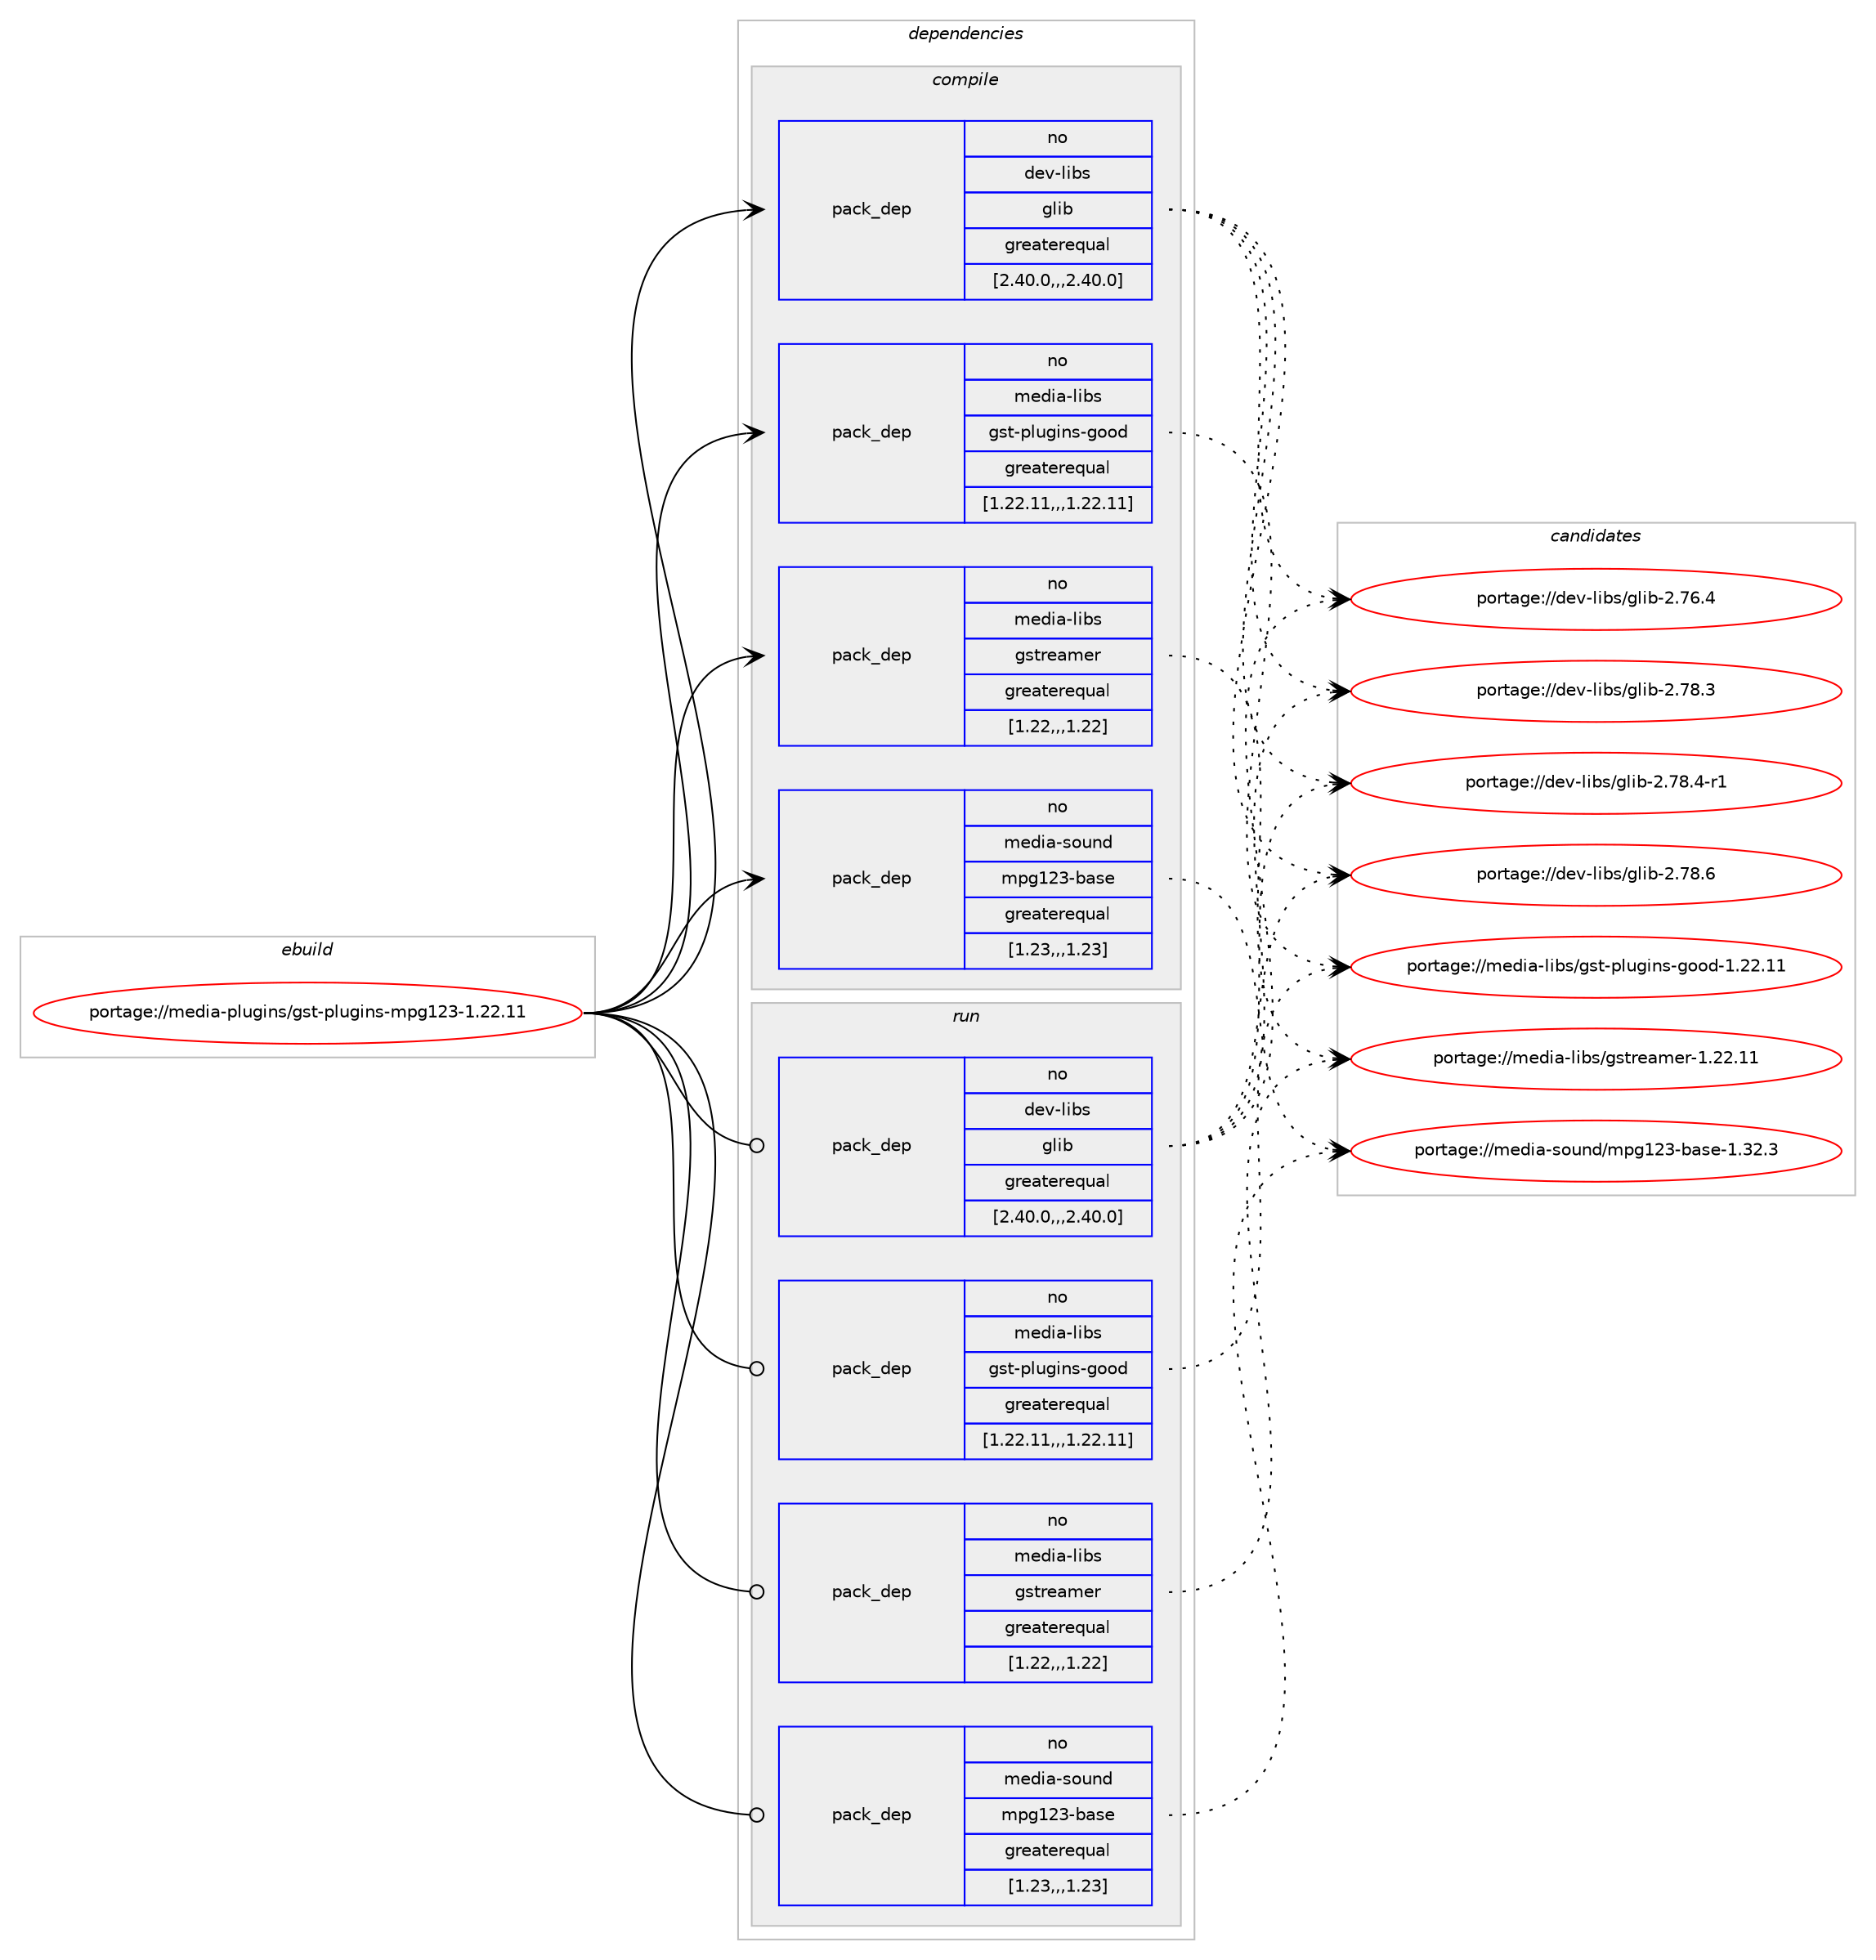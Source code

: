 digraph prolog {

# *************
# Graph options
# *************

newrank=true;
concentrate=true;
compound=true;
graph [rankdir=LR,fontname=Helvetica,fontsize=10,ranksep=1.5];#, ranksep=2.5, nodesep=0.2];
edge  [arrowhead=vee];
node  [fontname=Helvetica,fontsize=10];

# **********
# The ebuild
# **********

subgraph cluster_leftcol {
color=gray;
rank=same;
label=<<i>ebuild</i>>;
id [label="portage://media-plugins/gst-plugins-mpg123-1.22.11", color=red, width=4, href="../media-plugins/gst-plugins-mpg123-1.22.11.svg"];
}

# ****************
# The dependencies
# ****************

subgraph cluster_midcol {
color=gray;
label=<<i>dependencies</i>>;
subgraph cluster_compile {
fillcolor="#eeeeee";
style=filled;
label=<<i>compile</i>>;
subgraph pack222227 {
dependency301215 [label=<<TABLE BORDER="0" CELLBORDER="1" CELLSPACING="0" CELLPADDING="4" WIDTH="220"><TR><TD ROWSPAN="6" CELLPADDING="30">pack_dep</TD></TR><TR><TD WIDTH="110">no</TD></TR><TR><TD>dev-libs</TD></TR><TR><TD>glib</TD></TR><TR><TD>greaterequal</TD></TR><TR><TD>[2.40.0,,,2.40.0]</TD></TR></TABLE>>, shape=none, color=blue];
}
id:e -> dependency301215:w [weight=20,style="solid",arrowhead="vee"];
subgraph pack222228 {
dependency301216 [label=<<TABLE BORDER="0" CELLBORDER="1" CELLSPACING="0" CELLPADDING="4" WIDTH="220"><TR><TD ROWSPAN="6" CELLPADDING="30">pack_dep</TD></TR><TR><TD WIDTH="110">no</TD></TR><TR><TD>media-libs</TD></TR><TR><TD>gst-plugins-good</TD></TR><TR><TD>greaterequal</TD></TR><TR><TD>[1.22.11,,,1.22.11]</TD></TR></TABLE>>, shape=none, color=blue];
}
id:e -> dependency301216:w [weight=20,style="solid",arrowhead="vee"];
subgraph pack222229 {
dependency301217 [label=<<TABLE BORDER="0" CELLBORDER="1" CELLSPACING="0" CELLPADDING="4" WIDTH="220"><TR><TD ROWSPAN="6" CELLPADDING="30">pack_dep</TD></TR><TR><TD WIDTH="110">no</TD></TR><TR><TD>media-libs</TD></TR><TR><TD>gstreamer</TD></TR><TR><TD>greaterequal</TD></TR><TR><TD>[1.22,,,1.22]</TD></TR></TABLE>>, shape=none, color=blue];
}
id:e -> dependency301217:w [weight=20,style="solid",arrowhead="vee"];
subgraph pack222230 {
dependency301218 [label=<<TABLE BORDER="0" CELLBORDER="1" CELLSPACING="0" CELLPADDING="4" WIDTH="220"><TR><TD ROWSPAN="6" CELLPADDING="30">pack_dep</TD></TR><TR><TD WIDTH="110">no</TD></TR><TR><TD>media-sound</TD></TR><TR><TD>mpg123-base</TD></TR><TR><TD>greaterequal</TD></TR><TR><TD>[1.23,,,1.23]</TD></TR></TABLE>>, shape=none, color=blue];
}
id:e -> dependency301218:w [weight=20,style="solid",arrowhead="vee"];
}
subgraph cluster_compileandrun {
fillcolor="#eeeeee";
style=filled;
label=<<i>compile and run</i>>;
}
subgraph cluster_run {
fillcolor="#eeeeee";
style=filled;
label=<<i>run</i>>;
subgraph pack222231 {
dependency301219 [label=<<TABLE BORDER="0" CELLBORDER="1" CELLSPACING="0" CELLPADDING="4" WIDTH="220"><TR><TD ROWSPAN="6" CELLPADDING="30">pack_dep</TD></TR><TR><TD WIDTH="110">no</TD></TR><TR><TD>dev-libs</TD></TR><TR><TD>glib</TD></TR><TR><TD>greaterequal</TD></TR><TR><TD>[2.40.0,,,2.40.0]</TD></TR></TABLE>>, shape=none, color=blue];
}
id:e -> dependency301219:w [weight=20,style="solid",arrowhead="odot"];
subgraph pack222232 {
dependency301220 [label=<<TABLE BORDER="0" CELLBORDER="1" CELLSPACING="0" CELLPADDING="4" WIDTH="220"><TR><TD ROWSPAN="6" CELLPADDING="30">pack_dep</TD></TR><TR><TD WIDTH="110">no</TD></TR><TR><TD>media-libs</TD></TR><TR><TD>gst-plugins-good</TD></TR><TR><TD>greaterequal</TD></TR><TR><TD>[1.22.11,,,1.22.11]</TD></TR></TABLE>>, shape=none, color=blue];
}
id:e -> dependency301220:w [weight=20,style="solid",arrowhead="odot"];
subgraph pack222233 {
dependency301221 [label=<<TABLE BORDER="0" CELLBORDER="1" CELLSPACING="0" CELLPADDING="4" WIDTH="220"><TR><TD ROWSPAN="6" CELLPADDING="30">pack_dep</TD></TR><TR><TD WIDTH="110">no</TD></TR><TR><TD>media-libs</TD></TR><TR><TD>gstreamer</TD></TR><TR><TD>greaterequal</TD></TR><TR><TD>[1.22,,,1.22]</TD></TR></TABLE>>, shape=none, color=blue];
}
id:e -> dependency301221:w [weight=20,style="solid",arrowhead="odot"];
subgraph pack222234 {
dependency301222 [label=<<TABLE BORDER="0" CELLBORDER="1" CELLSPACING="0" CELLPADDING="4" WIDTH="220"><TR><TD ROWSPAN="6" CELLPADDING="30">pack_dep</TD></TR><TR><TD WIDTH="110">no</TD></TR><TR><TD>media-sound</TD></TR><TR><TD>mpg123-base</TD></TR><TR><TD>greaterequal</TD></TR><TR><TD>[1.23,,,1.23]</TD></TR></TABLE>>, shape=none, color=blue];
}
id:e -> dependency301222:w [weight=20,style="solid",arrowhead="odot"];
}
}

# **************
# The candidates
# **************

subgraph cluster_choices {
rank=same;
color=gray;
label=<<i>candidates</i>>;

subgraph choice222227 {
color=black;
nodesep=1;
choice1001011184510810598115471031081059845504655544652 [label="portage://dev-libs/glib-2.76.4", color=red, width=4,href="../dev-libs/glib-2.76.4.svg"];
choice1001011184510810598115471031081059845504655564651 [label="portage://dev-libs/glib-2.78.3", color=red, width=4,href="../dev-libs/glib-2.78.3.svg"];
choice10010111845108105981154710310810598455046555646524511449 [label="portage://dev-libs/glib-2.78.4-r1", color=red, width=4,href="../dev-libs/glib-2.78.4-r1.svg"];
choice1001011184510810598115471031081059845504655564654 [label="portage://dev-libs/glib-2.78.6", color=red, width=4,href="../dev-libs/glib-2.78.6.svg"];
dependency301215:e -> choice1001011184510810598115471031081059845504655544652:w [style=dotted,weight="100"];
dependency301215:e -> choice1001011184510810598115471031081059845504655564651:w [style=dotted,weight="100"];
dependency301215:e -> choice10010111845108105981154710310810598455046555646524511449:w [style=dotted,weight="100"];
dependency301215:e -> choice1001011184510810598115471031081059845504655564654:w [style=dotted,weight="100"];
}
subgraph choice222228 {
color=black;
nodesep=1;
choice1091011001059745108105981154710311511645112108117103105110115451031111111004549465050464949 [label="portage://media-libs/gst-plugins-good-1.22.11", color=red, width=4,href="../media-libs/gst-plugins-good-1.22.11.svg"];
dependency301216:e -> choice1091011001059745108105981154710311511645112108117103105110115451031111111004549465050464949:w [style=dotted,weight="100"];
}
subgraph choice222229 {
color=black;
nodesep=1;
choice10910110010597451081059811547103115116114101971091011144549465050464949 [label="portage://media-libs/gstreamer-1.22.11", color=red, width=4,href="../media-libs/gstreamer-1.22.11.svg"];
dependency301217:e -> choice10910110010597451081059811547103115116114101971091011144549465050464949:w [style=dotted,weight="100"];
}
subgraph choice222230 {
color=black;
nodesep=1;
choice10910110010597451151111171101004710911210349505145989711510145494651504651 [label="portage://media-sound/mpg123-base-1.32.3", color=red, width=4,href="../media-sound/mpg123-base-1.32.3.svg"];
dependency301218:e -> choice10910110010597451151111171101004710911210349505145989711510145494651504651:w [style=dotted,weight="100"];
}
subgraph choice222231 {
color=black;
nodesep=1;
choice1001011184510810598115471031081059845504655544652 [label="portage://dev-libs/glib-2.76.4", color=red, width=4,href="../dev-libs/glib-2.76.4.svg"];
choice1001011184510810598115471031081059845504655564651 [label="portage://dev-libs/glib-2.78.3", color=red, width=4,href="../dev-libs/glib-2.78.3.svg"];
choice10010111845108105981154710310810598455046555646524511449 [label="portage://dev-libs/glib-2.78.4-r1", color=red, width=4,href="../dev-libs/glib-2.78.4-r1.svg"];
choice1001011184510810598115471031081059845504655564654 [label="portage://dev-libs/glib-2.78.6", color=red, width=4,href="../dev-libs/glib-2.78.6.svg"];
dependency301219:e -> choice1001011184510810598115471031081059845504655544652:w [style=dotted,weight="100"];
dependency301219:e -> choice1001011184510810598115471031081059845504655564651:w [style=dotted,weight="100"];
dependency301219:e -> choice10010111845108105981154710310810598455046555646524511449:w [style=dotted,weight="100"];
dependency301219:e -> choice1001011184510810598115471031081059845504655564654:w [style=dotted,weight="100"];
}
subgraph choice222232 {
color=black;
nodesep=1;
choice1091011001059745108105981154710311511645112108117103105110115451031111111004549465050464949 [label="portage://media-libs/gst-plugins-good-1.22.11", color=red, width=4,href="../media-libs/gst-plugins-good-1.22.11.svg"];
dependency301220:e -> choice1091011001059745108105981154710311511645112108117103105110115451031111111004549465050464949:w [style=dotted,weight="100"];
}
subgraph choice222233 {
color=black;
nodesep=1;
choice10910110010597451081059811547103115116114101971091011144549465050464949 [label="portage://media-libs/gstreamer-1.22.11", color=red, width=4,href="../media-libs/gstreamer-1.22.11.svg"];
dependency301221:e -> choice10910110010597451081059811547103115116114101971091011144549465050464949:w [style=dotted,weight="100"];
}
subgraph choice222234 {
color=black;
nodesep=1;
choice10910110010597451151111171101004710911210349505145989711510145494651504651 [label="portage://media-sound/mpg123-base-1.32.3", color=red, width=4,href="../media-sound/mpg123-base-1.32.3.svg"];
dependency301222:e -> choice10910110010597451151111171101004710911210349505145989711510145494651504651:w [style=dotted,weight="100"];
}
}

}
